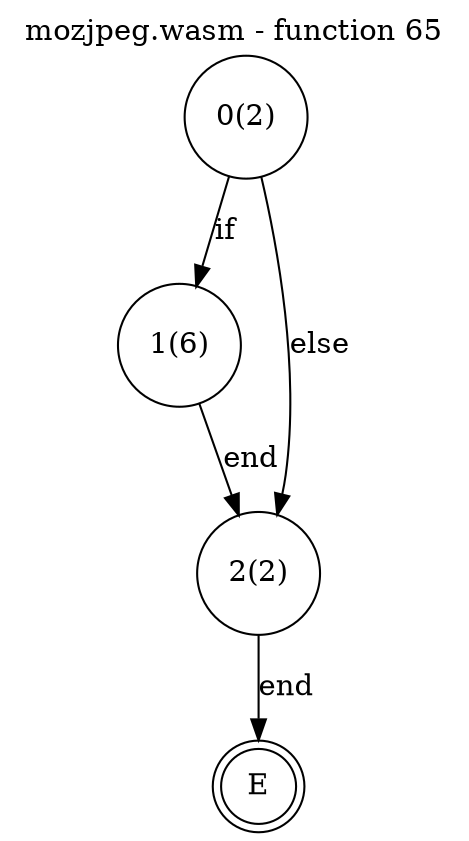digraph finite_state_machine {
    label = "mozjpeg.wasm - function 65"
    labelloc =  t
    labelfontsize = 16
    labelfontcolor = black
    labelfontname = "Helvetica"
    node [shape = doublecircle]; E ;
node [shape=circle, fontcolor=black, style="", label="0(2)"]0
node [shape=circle, fontcolor=black, style="", label="1(6)"]1
node [shape=circle, fontcolor=black, style="", label="2(2)"]2
node [shape=circle, fontcolor=black, style="", label="E"]E
    0 -> 1[label="if"];
    0 -> 2[label="else"];
    1 -> 2[label="end"];
    2 -> E[label="end"];
}

